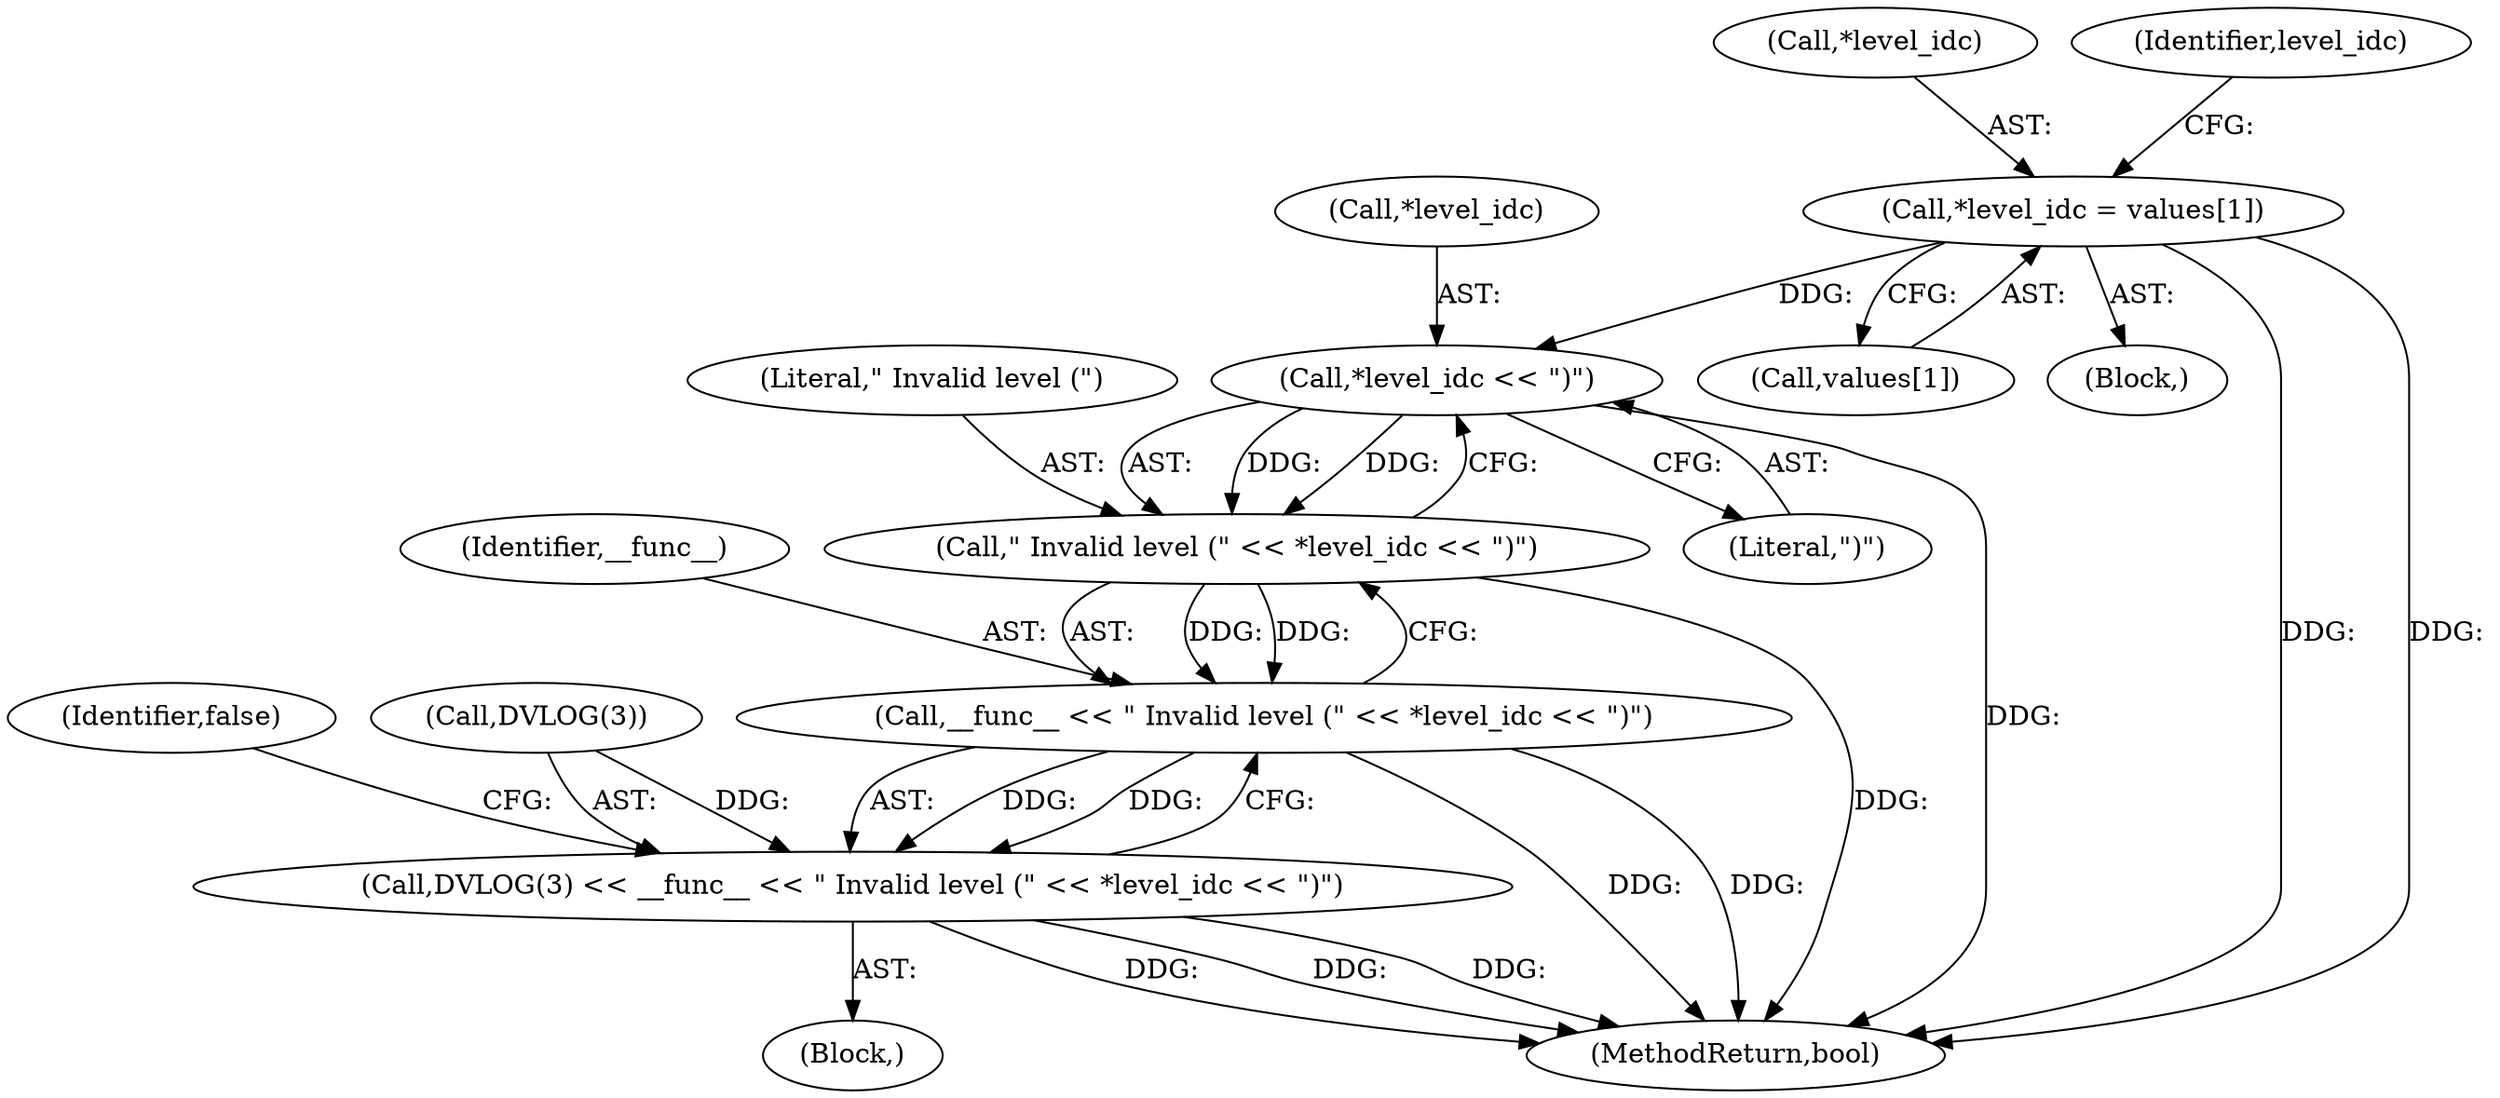 digraph "0_Chrome_2fb4f2c9c461551d43fdfa28ef4c960da81a47dd_6@array" {
"1000268" [label="(Call,*level_idc = values[1])"];
"1000301" [label="(Call,*level_idc << \")\")"];
"1000299" [label="(Call,\" Invalid level (\" << *level_idc << \")\")"];
"1000297" [label="(Call,__func__ << \" Invalid level (\" << *level_idc << \")\")"];
"1000294" [label="(Call,DVLOG(3) << __func__ << \" Invalid level (\" << *level_idc << \")\")"];
"1000306" [label="(Identifier,false)"];
"1000304" [label="(Literal,\")\")"];
"1000301" [label="(Call,*level_idc << \")\")"];
"1000302" [label="(Call,*level_idc)"];
"1000297" [label="(Call,__func__ << \" Invalid level (\" << *level_idc << \")\")"];
"1000271" [label="(Call,values[1])"];
"1000299" [label="(Call,\" Invalid level (\" << *level_idc << \")\")"];
"1000105" [label="(Block,)"];
"1000268" [label="(Call,*level_idc = values[1])"];
"1000269" [label="(Call,*level_idc)"];
"1000523" [label="(MethodReturn,bool)"];
"1000298" [label="(Identifier,__func__)"];
"1000300" [label="(Literal,\" Invalid level (\")"];
"1000277" [label="(Block,)"];
"1000295" [label="(Call,DVLOG(3))"];
"1000276" [label="(Identifier,level_idc)"];
"1000294" [label="(Call,DVLOG(3) << __func__ << \" Invalid level (\" << *level_idc << \")\")"];
"1000268" -> "1000105"  [label="AST: "];
"1000268" -> "1000271"  [label="CFG: "];
"1000269" -> "1000268"  [label="AST: "];
"1000271" -> "1000268"  [label="AST: "];
"1000276" -> "1000268"  [label="CFG: "];
"1000268" -> "1000523"  [label="DDG: "];
"1000268" -> "1000523"  [label="DDG: "];
"1000268" -> "1000301"  [label="DDG: "];
"1000301" -> "1000299"  [label="AST: "];
"1000301" -> "1000304"  [label="CFG: "];
"1000302" -> "1000301"  [label="AST: "];
"1000304" -> "1000301"  [label="AST: "];
"1000299" -> "1000301"  [label="CFG: "];
"1000301" -> "1000523"  [label="DDG: "];
"1000301" -> "1000299"  [label="DDG: "];
"1000301" -> "1000299"  [label="DDG: "];
"1000299" -> "1000297"  [label="AST: "];
"1000300" -> "1000299"  [label="AST: "];
"1000297" -> "1000299"  [label="CFG: "];
"1000299" -> "1000523"  [label="DDG: "];
"1000299" -> "1000297"  [label="DDG: "];
"1000299" -> "1000297"  [label="DDG: "];
"1000297" -> "1000294"  [label="AST: "];
"1000298" -> "1000297"  [label="AST: "];
"1000294" -> "1000297"  [label="CFG: "];
"1000297" -> "1000523"  [label="DDG: "];
"1000297" -> "1000523"  [label="DDG: "];
"1000297" -> "1000294"  [label="DDG: "];
"1000297" -> "1000294"  [label="DDG: "];
"1000294" -> "1000277"  [label="AST: "];
"1000295" -> "1000294"  [label="AST: "];
"1000306" -> "1000294"  [label="CFG: "];
"1000294" -> "1000523"  [label="DDG: "];
"1000294" -> "1000523"  [label="DDG: "];
"1000294" -> "1000523"  [label="DDG: "];
"1000295" -> "1000294"  [label="DDG: "];
}

